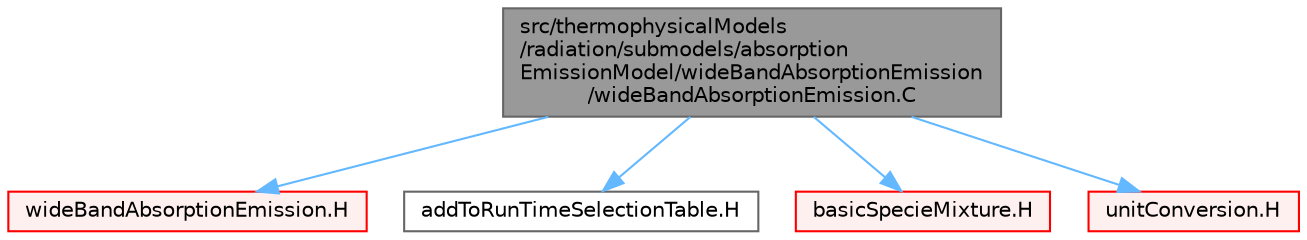 digraph "src/thermophysicalModels/radiation/submodels/absorptionEmissionModel/wideBandAbsorptionEmission/wideBandAbsorptionEmission.C"
{
 // LATEX_PDF_SIZE
  bgcolor="transparent";
  edge [fontname=Helvetica,fontsize=10,labelfontname=Helvetica,labelfontsize=10];
  node [fontname=Helvetica,fontsize=10,shape=box,height=0.2,width=0.4];
  Node1 [id="Node000001",label="src/thermophysicalModels\l/radiation/submodels/absorption\lEmissionModel/wideBandAbsorptionEmission\l/wideBandAbsorptionEmission.C",height=0.2,width=0.4,color="gray40", fillcolor="grey60", style="filled", fontcolor="black",tooltip=" "];
  Node1 -> Node2 [id="edge1_Node000001_Node000002",color="steelblue1",style="solid",tooltip=" "];
  Node2 [id="Node000002",label="wideBandAbsorptionEmission.H",height=0.2,width=0.4,color="red", fillcolor="#FFF0F0", style="filled",URL="$wideBandAbsorptionEmission_8H.html",tooltip=" "];
  Node1 -> Node389 [id="edge2_Node000001_Node000389",color="steelblue1",style="solid",tooltip=" "];
  Node389 [id="Node000389",label="addToRunTimeSelectionTable.H",height=0.2,width=0.4,color="grey40", fillcolor="white", style="filled",URL="$addToRunTimeSelectionTable_8H.html",tooltip="Macros for easy insertion into run-time selection tables."];
  Node1 -> Node390 [id="edge3_Node000001_Node000390",color="steelblue1",style="solid",tooltip=" "];
  Node390 [id="Node000390",label="basicSpecieMixture.H",height=0.2,width=0.4,color="red", fillcolor="#FFF0F0", style="filled",URL="$basicSpecieMixture_8H.html",tooltip=" "];
  Node1 -> Node399 [id="edge4_Node000001_Node000399",color="steelblue1",style="solid",tooltip=" "];
  Node399 [id="Node000399",label="unitConversion.H",height=0.2,width=0.4,color="red", fillcolor="#FFF0F0", style="filled",URL="$unitConversion_8H.html",tooltip="Unit conversion functions."];
}
